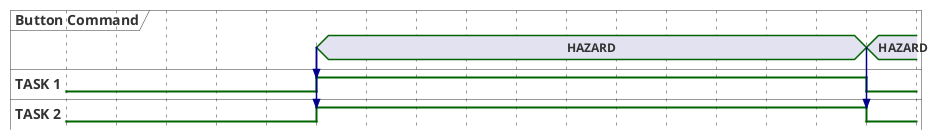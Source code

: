 @startuml

hide time-axis
concise "Button Command" as button
binary "TASK 1" as t1
binary "TASK 2" as t2

@0
t1 is IDLE
t2 is IDLE

@50
button is "HAZARD"
button -> t1
button -> t2
t1 is HIGH
t2 is HIGH


@160
button is "HAZARD"
button -> t2
t1 is LOW
t2 is LOW

@enduml